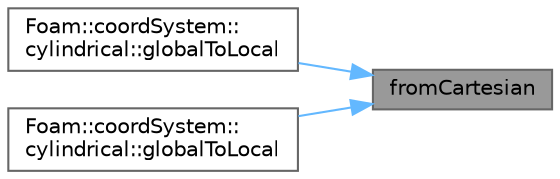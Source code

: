digraph "fromCartesian"
{
 // LATEX_PDF_SIZE
  bgcolor="transparent";
  edge [fontname=Helvetica,fontsize=10,labelfontname=Helvetica,labelfontsize=10];
  node [fontname=Helvetica,fontsize=10,shape=box,height=0.2,width=0.4];
  rankdir="RL";
  Node1 [id="Node000001",label="fromCartesian",height=0.2,width=0.4,color="gray40", fillcolor="grey60", style="filled", fontcolor="black",tooltip=" "];
  Node1 -> Node2 [id="edge1_Node000001_Node000002",dir="back",color="steelblue1",style="solid",tooltip=" "];
  Node2 [id="Node000002",label="Foam::coordSystem::\lcylindrical::globalToLocal",height=0.2,width=0.4,color="grey40", fillcolor="white", style="filled",URL="$classFoam_1_1coordSystem_1_1cylindrical.html#a43e4efc6c3538e2f49842c81d8761018",tooltip=" "];
  Node1 -> Node3 [id="edge2_Node000001_Node000003",dir="back",color="steelblue1",style="solid",tooltip=" "];
  Node3 [id="Node000003",label="Foam::coordSystem::\lcylindrical::globalToLocal",height=0.2,width=0.4,color="grey40", fillcolor="white", style="filled",URL="$classFoam_1_1coordSystem_1_1cylindrical.html#aba9eb79b8f0b6af193a8f5e273ca5e9a",tooltip=" "];
}
